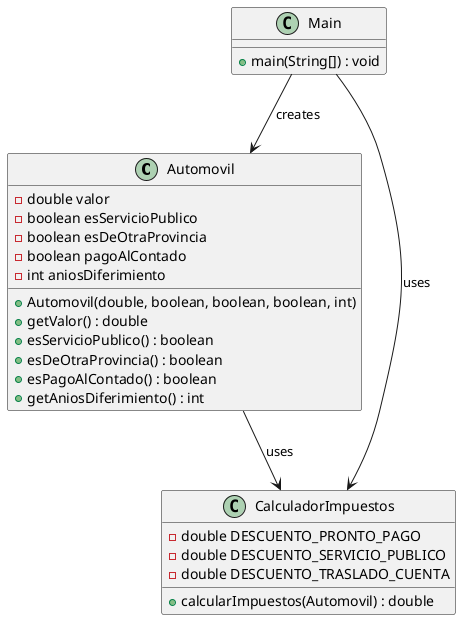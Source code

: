@startuml
class Automovil {
    - double valor
    - boolean esServicioPublico
    - boolean esDeOtraProvincia
    - boolean pagoAlContado
    - int aniosDiferimiento
    + Automovil(double, boolean, boolean, boolean, int)
    + getValor() : double
    + esServicioPublico() : boolean
    + esDeOtraProvincia() : boolean
    + esPagoAlContado() : boolean
    + getAniosDiferimiento() : int
}

class CalculadorImpuestos {
    - double DESCUENTO_PRONTO_PAGO
    - double DESCUENTO_SERVICIO_PUBLICO
    - double DESCUENTO_TRASLADO_CUENTA
    + calcularImpuestos(Automovil) : double
}

class Main {
    + main(String[]) : void
}

Automovil --> CalculadorImpuestos : "uses"
Main --> Automovil : "creates"
Main --> CalculadorImpuestos : "uses"
@enduml
